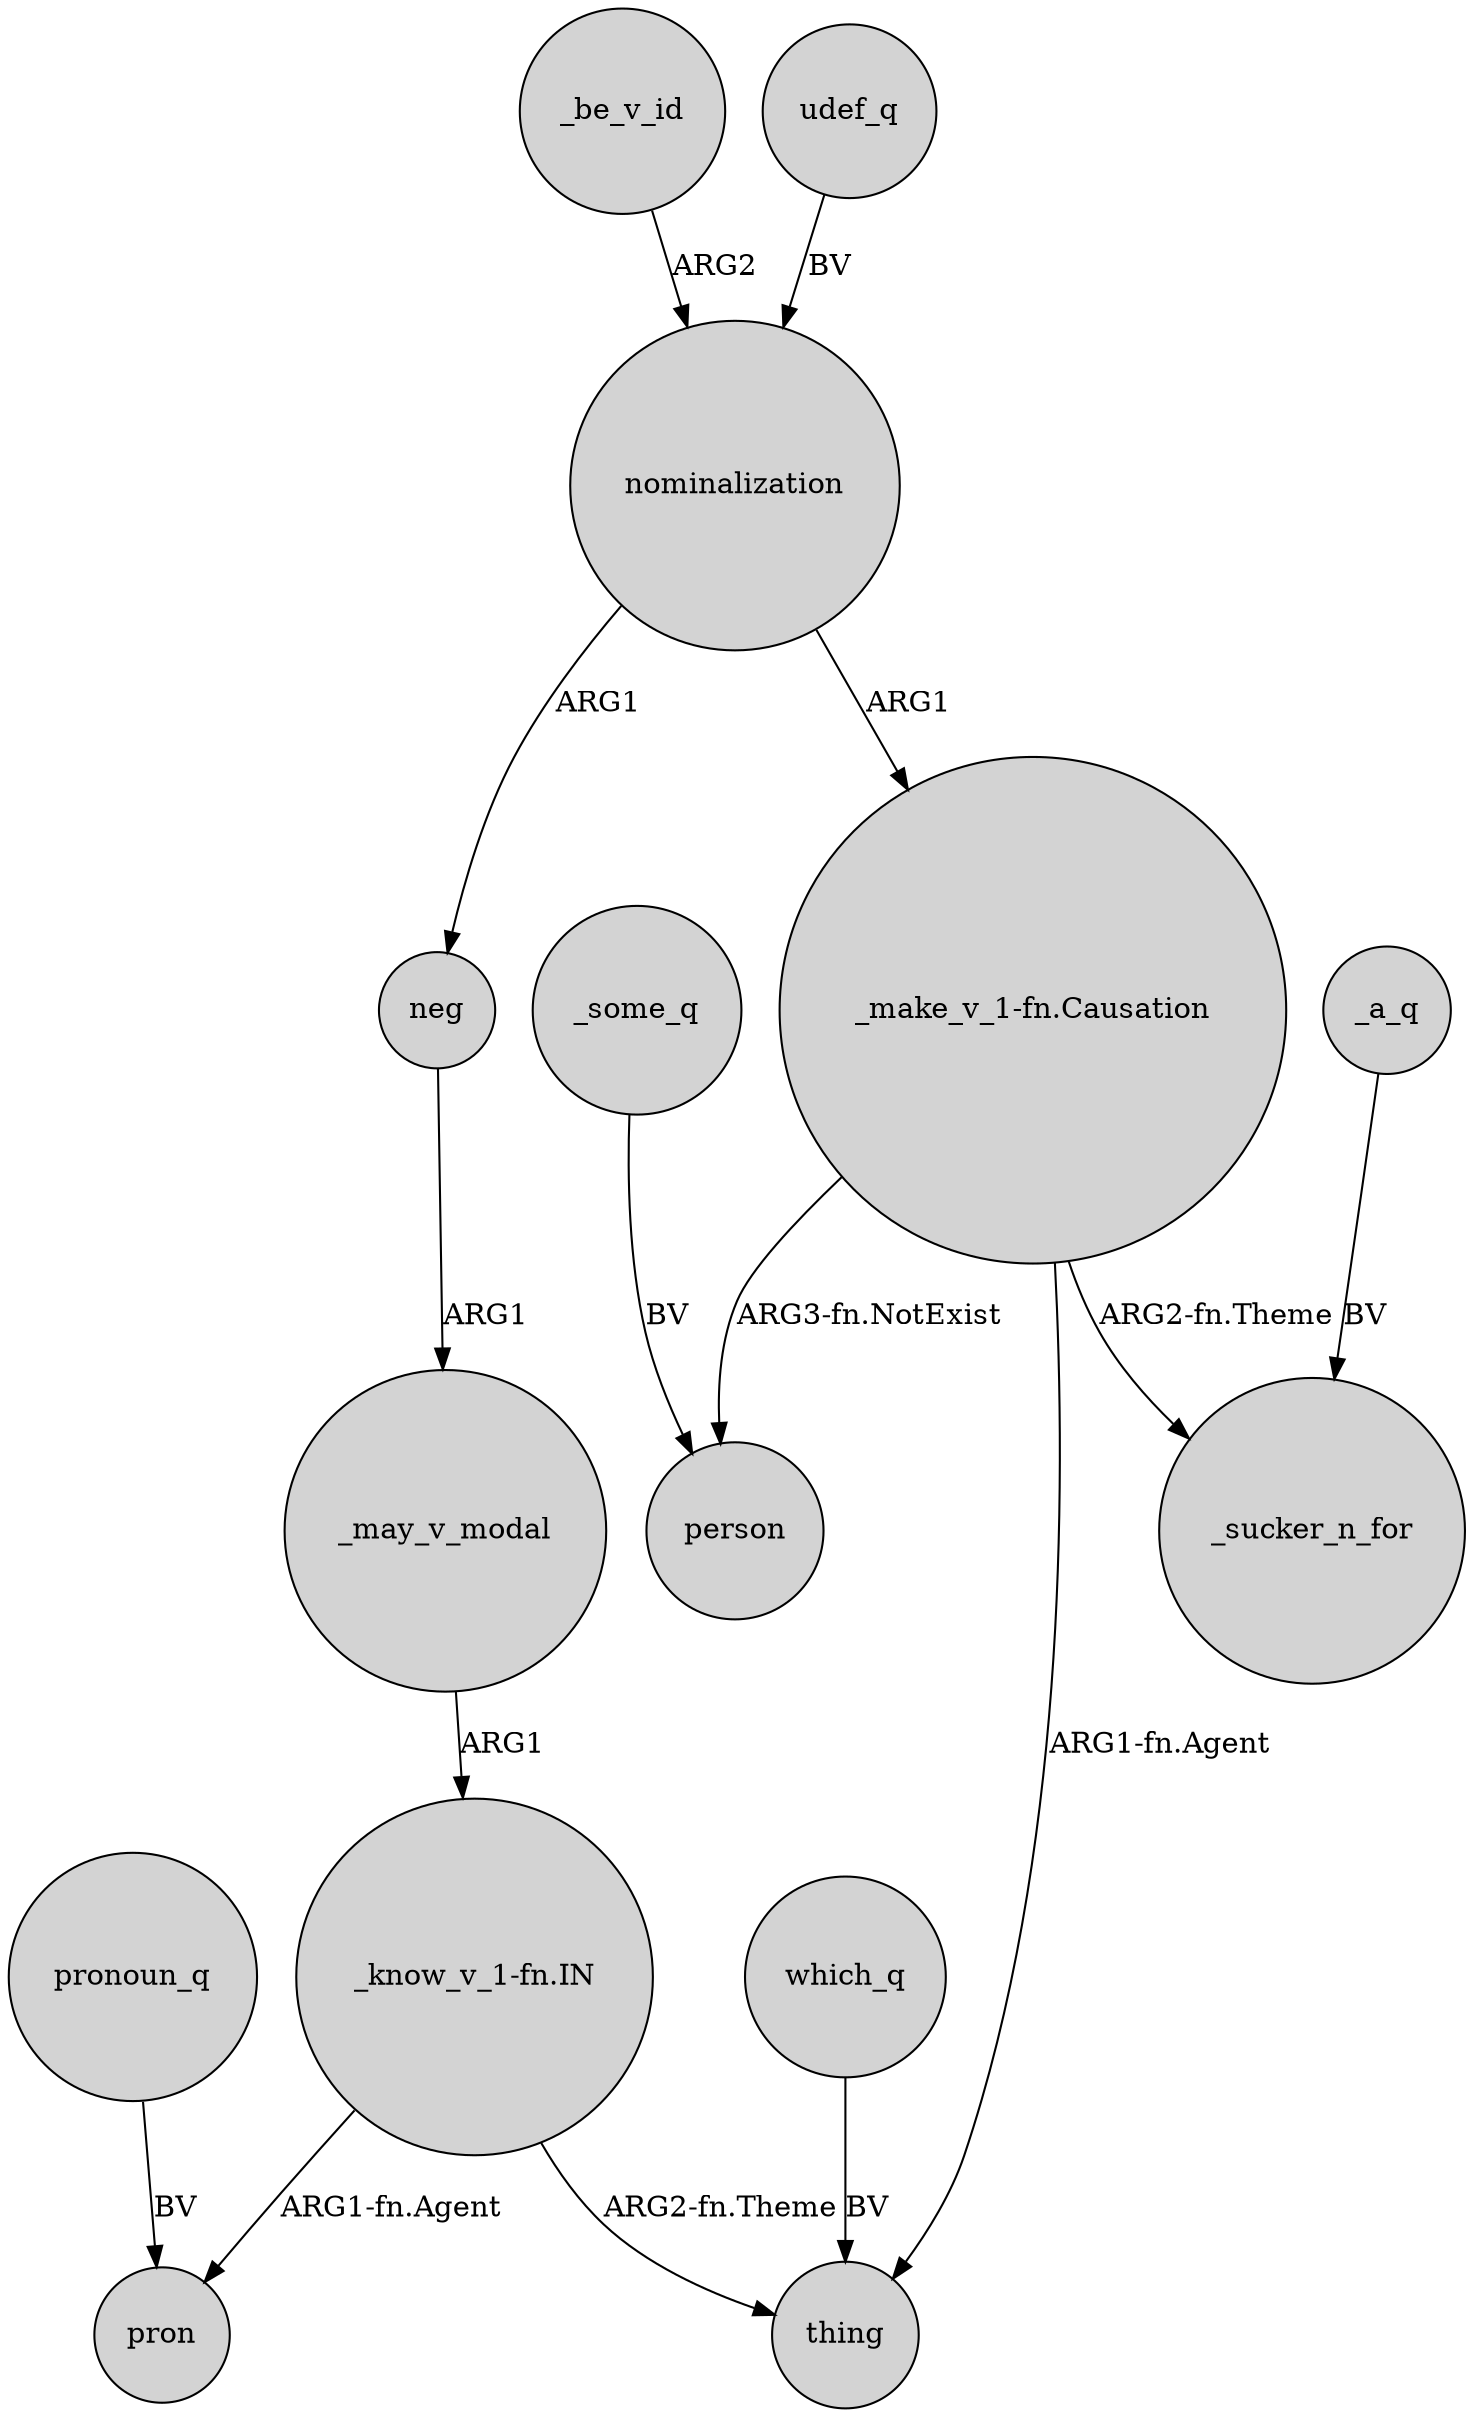 digraph {
	node [shape=circle style=filled]
	"_make_v_1-fn.Causation" -> thing [label="ARG1-fn.Agent"]
	_may_v_modal -> "_know_v_1-fn.IN" [label=ARG1]
	"_know_v_1-fn.IN" -> pron [label="ARG1-fn.Agent"]
	"_make_v_1-fn.Causation" -> person [label="ARG3-fn.NotExist"]
	_a_q -> _sucker_n_for [label=BV]
	_some_q -> person [label=BV]
	nominalization -> "_make_v_1-fn.Causation" [label=ARG1]
	"_make_v_1-fn.Causation" -> _sucker_n_for [label="ARG2-fn.Theme"]
	_be_v_id -> nominalization [label=ARG2]
	udef_q -> nominalization [label=BV]
	nominalization -> neg [label=ARG1]
	"_know_v_1-fn.IN" -> thing [label="ARG2-fn.Theme"]
	neg -> _may_v_modal [label=ARG1]
	which_q -> thing [label=BV]
	pronoun_q -> pron [label=BV]
}
